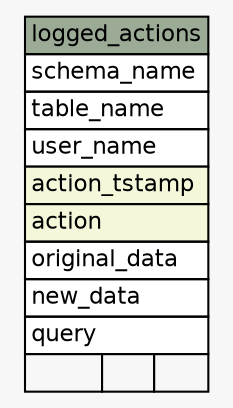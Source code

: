 // dot 2.38.0 on Windows 8 6.2
// SchemaSpy rev 590
digraph "logged_actions" {
  graph [
    rankdir="RL"
    bgcolor="#f7f7f7"
    nodesep="0.18"
    ranksep="0.46"
    fontname="Helvetica"
    fontsize="11"
  ];
  node [
    fontname="Helvetica"
    fontsize="11"
    shape="plaintext"
  ];
  edge [
    arrowsize="0.8"
  ];
  "logged_actions" [
    label=<
    <TABLE BORDER="0" CELLBORDER="1" CELLSPACING="0" BGCOLOR="#ffffff">
      <TR><TD COLSPAN="3" BGCOLOR="#9bab96" ALIGN="CENTER">logged_actions</TD></TR>
      <TR><TD PORT="schema_name" COLSPAN="3" ALIGN="LEFT">schema_name</TD></TR>
      <TR><TD PORT="table_name" COLSPAN="3" ALIGN="LEFT">table_name</TD></TR>
      <TR><TD PORT="user_name" COLSPAN="3" ALIGN="LEFT">user_name</TD></TR>
      <TR><TD PORT="action_tstamp" COLSPAN="3" BGCOLOR="#f4f7da" ALIGN="LEFT">action_tstamp</TD></TR>
      <TR><TD PORT="action" COLSPAN="3" BGCOLOR="#f4f7da" ALIGN="LEFT">action</TD></TR>
      <TR><TD PORT="original_data" COLSPAN="3" ALIGN="LEFT">original_data</TD></TR>
      <TR><TD PORT="new_data" COLSPAN="3" ALIGN="LEFT">new_data</TD></TR>
      <TR><TD PORT="query" COLSPAN="3" ALIGN="LEFT">query</TD></TR>
      <TR><TD ALIGN="LEFT" BGCOLOR="#f7f7f7">  </TD><TD ALIGN="RIGHT" BGCOLOR="#f7f7f7">  </TD><TD ALIGN="RIGHT" BGCOLOR="#f7f7f7">  </TD></TR>
    </TABLE>>
    URL="tables/logged_actions.html"
    tooltip="logged_actions"
  ];
}

